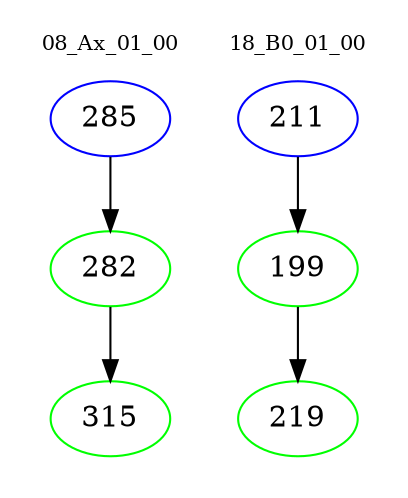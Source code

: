 digraph{
subgraph cluster_0 {
color = white
label = "08_Ax_01_00";
fontsize=10;
T0_285 [label="285", color="blue"]
T0_285 -> T0_282 [color="black"]
T0_282 [label="282", color="green"]
T0_282 -> T0_315 [color="black"]
T0_315 [label="315", color="green"]
}
subgraph cluster_1 {
color = white
label = "18_B0_01_00";
fontsize=10;
T1_211 [label="211", color="blue"]
T1_211 -> T1_199 [color="black"]
T1_199 [label="199", color="green"]
T1_199 -> T1_219 [color="black"]
T1_219 [label="219", color="green"]
}
}
